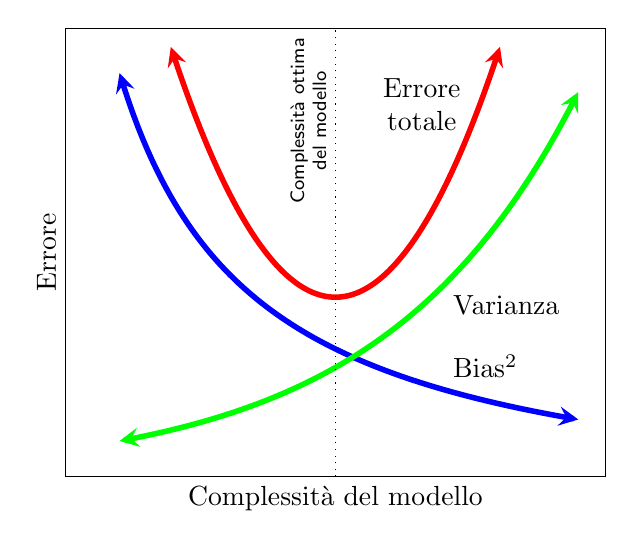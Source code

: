 % Adapted from: https://tex.stackexchange.com/questions/562990/plotting-a-bias-variance-error-trade-off-in-tikz
\begin{tikzpicture}
    \tikzset{>=stealth,
    OptimumStyle/.style={align=center,anchor=east,rotate=90,font=\sffamily\scriptsize}
    }
    \begin{axis}[
        xmin= 0,     
        xmax= 2,    
        ymin= 0,     
        ymax= 2,  
        samples = 101,
        xlabel=Complessità del modello,
        ylabel=Errore,
        ticks=none,
        xticklabels={\empty},
        yticklabels={\empty},
        ]
        \addplot[blue, line width=2pt, domain=0.2:1.9,<->] {1/(x+0.3)-0.2};
        \addplot[green, line width=2pt, domain=0.2:1.9,<->] {0.12*e^(1.40*x)};
        \addplot[red, line width=2pt, domain=0.39:1.61,<->] {3*(x-2)*x+3.8};
        \addplot[dotted,thin] coordinates {(1,0) (1,2)};
        \node[OptimumStyle] at (axis cs:0.9,2) {Complessità ottima\\del modello};
        \node[anchor=south west] at (axis cs:1.4,0.4){Bias\textsuperscript{2}};
        \node[anchor=north west] at (axis cs:1.4,0.85){Varianza};
        \node[anchor=south east, align=center] at (axis cs:1.5,1.5){Errore\\totale};
        \legend{}
    \end{axis}
\end{tikzpicture} 
